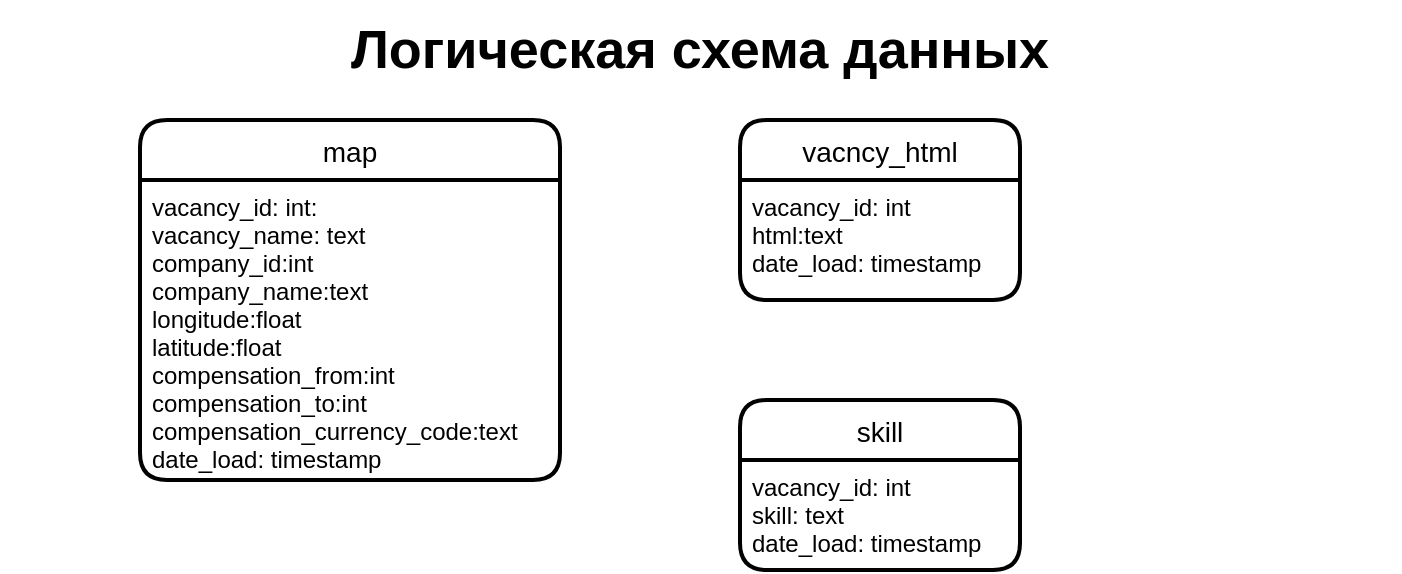 <mxfile>
    <diagram id="hK66EIIWKqIUD652Tqjq" name="Page-1">
        <mxGraphModel dx="905" dy="379" grid="1" gridSize="10" guides="1" tooltips="1" connect="1" arrows="1" fold="1" page="1" pageScale="1" pageWidth="827" pageHeight="1169" math="0" shadow="0">
            <root>
                <mxCell id="0"/>
                <mxCell id="1" parent="0"/>
                <mxCell id="2" value="vacncy_html" style="swimlane;childLayout=stackLayout;horizontal=1;startSize=30;horizontalStack=0;rounded=1;fontSize=14;fontStyle=0;strokeWidth=2;resizeParent=0;resizeLast=1;shadow=0;dashed=0;align=center;fillColor=default;gradientColor=none;" parent="1" vertex="1">
                    <mxGeometry x="430" y="80" width="140" height="90" as="geometry"/>
                </mxCell>
                <mxCell id="3" value="vacancy_id: int&#10;html:text&#10;date_load: timestamp" style="align=left;strokeColor=none;fillColor=none;spacingLeft=4;fontSize=12;verticalAlign=top;resizable=0;rotatable=0;part=1;" parent="2" vertex="1">
                    <mxGeometry y="30" width="140" height="60" as="geometry"/>
                </mxCell>
                <mxCell id="6" value="skill" style="swimlane;childLayout=stackLayout;horizontal=1;startSize=30;horizontalStack=0;rounded=1;fontSize=14;fontStyle=0;strokeWidth=2;resizeParent=0;resizeLast=1;shadow=0;dashed=0;align=center;fillColor=default;gradientColor=none;" parent="1" vertex="1">
                    <mxGeometry x="430" y="220" width="140" height="85" as="geometry"/>
                </mxCell>
                <mxCell id="7" value="vacancy_id: int&#10;skill: text&#10;date_load: timestamp" style="align=left;strokeColor=none;fillColor=none;spacingLeft=4;fontSize=12;verticalAlign=top;resizable=0;rotatable=0;part=1;" parent="6" vertex="1">
                    <mxGeometry y="30" width="140" height="55" as="geometry"/>
                </mxCell>
                <mxCell id="8" value="&lt;span style=&quot;font-size: 27px&quot;&gt;&lt;b&gt;Логическая схема данных&lt;/b&gt;&lt;/span&gt;" style="text;html=1;strokeColor=none;fillColor=none;align=center;verticalAlign=middle;whiteSpace=wrap;rounded=0;" parent="1" vertex="1">
                    <mxGeometry x="60" y="20" width="700" height="50" as="geometry"/>
                </mxCell>
                <mxCell id="11" value="map" style="swimlane;childLayout=stackLayout;horizontal=1;startSize=30;horizontalStack=0;rounded=1;fontSize=14;fontStyle=0;strokeWidth=2;resizeParent=0;resizeLast=1;shadow=0;dashed=0;align=center;fillColor=default;gradientColor=none;" parent="1" vertex="1">
                    <mxGeometry x="130" y="80" width="210" height="180" as="geometry"/>
                </mxCell>
                <mxCell id="12" value="vacancy_id: int: &#10;vacancy_name: text&#10;company_id:int&#10;company_name:text&#10;longitude:float&#10;latitude:float&#10;compensation_from:int&#10;compensation_to:int&#10;compensation_currency_code:text&#10;date_load: timestamp" style="align=left;strokeColor=none;fillColor=none;spacingLeft=4;fontSize=12;verticalAlign=top;resizable=0;rotatable=0;part=1;" parent="11" vertex="1">
                    <mxGeometry y="30" width="210" height="150" as="geometry"/>
                </mxCell>
            </root>
        </mxGraphModel>
    </diagram>
</mxfile>